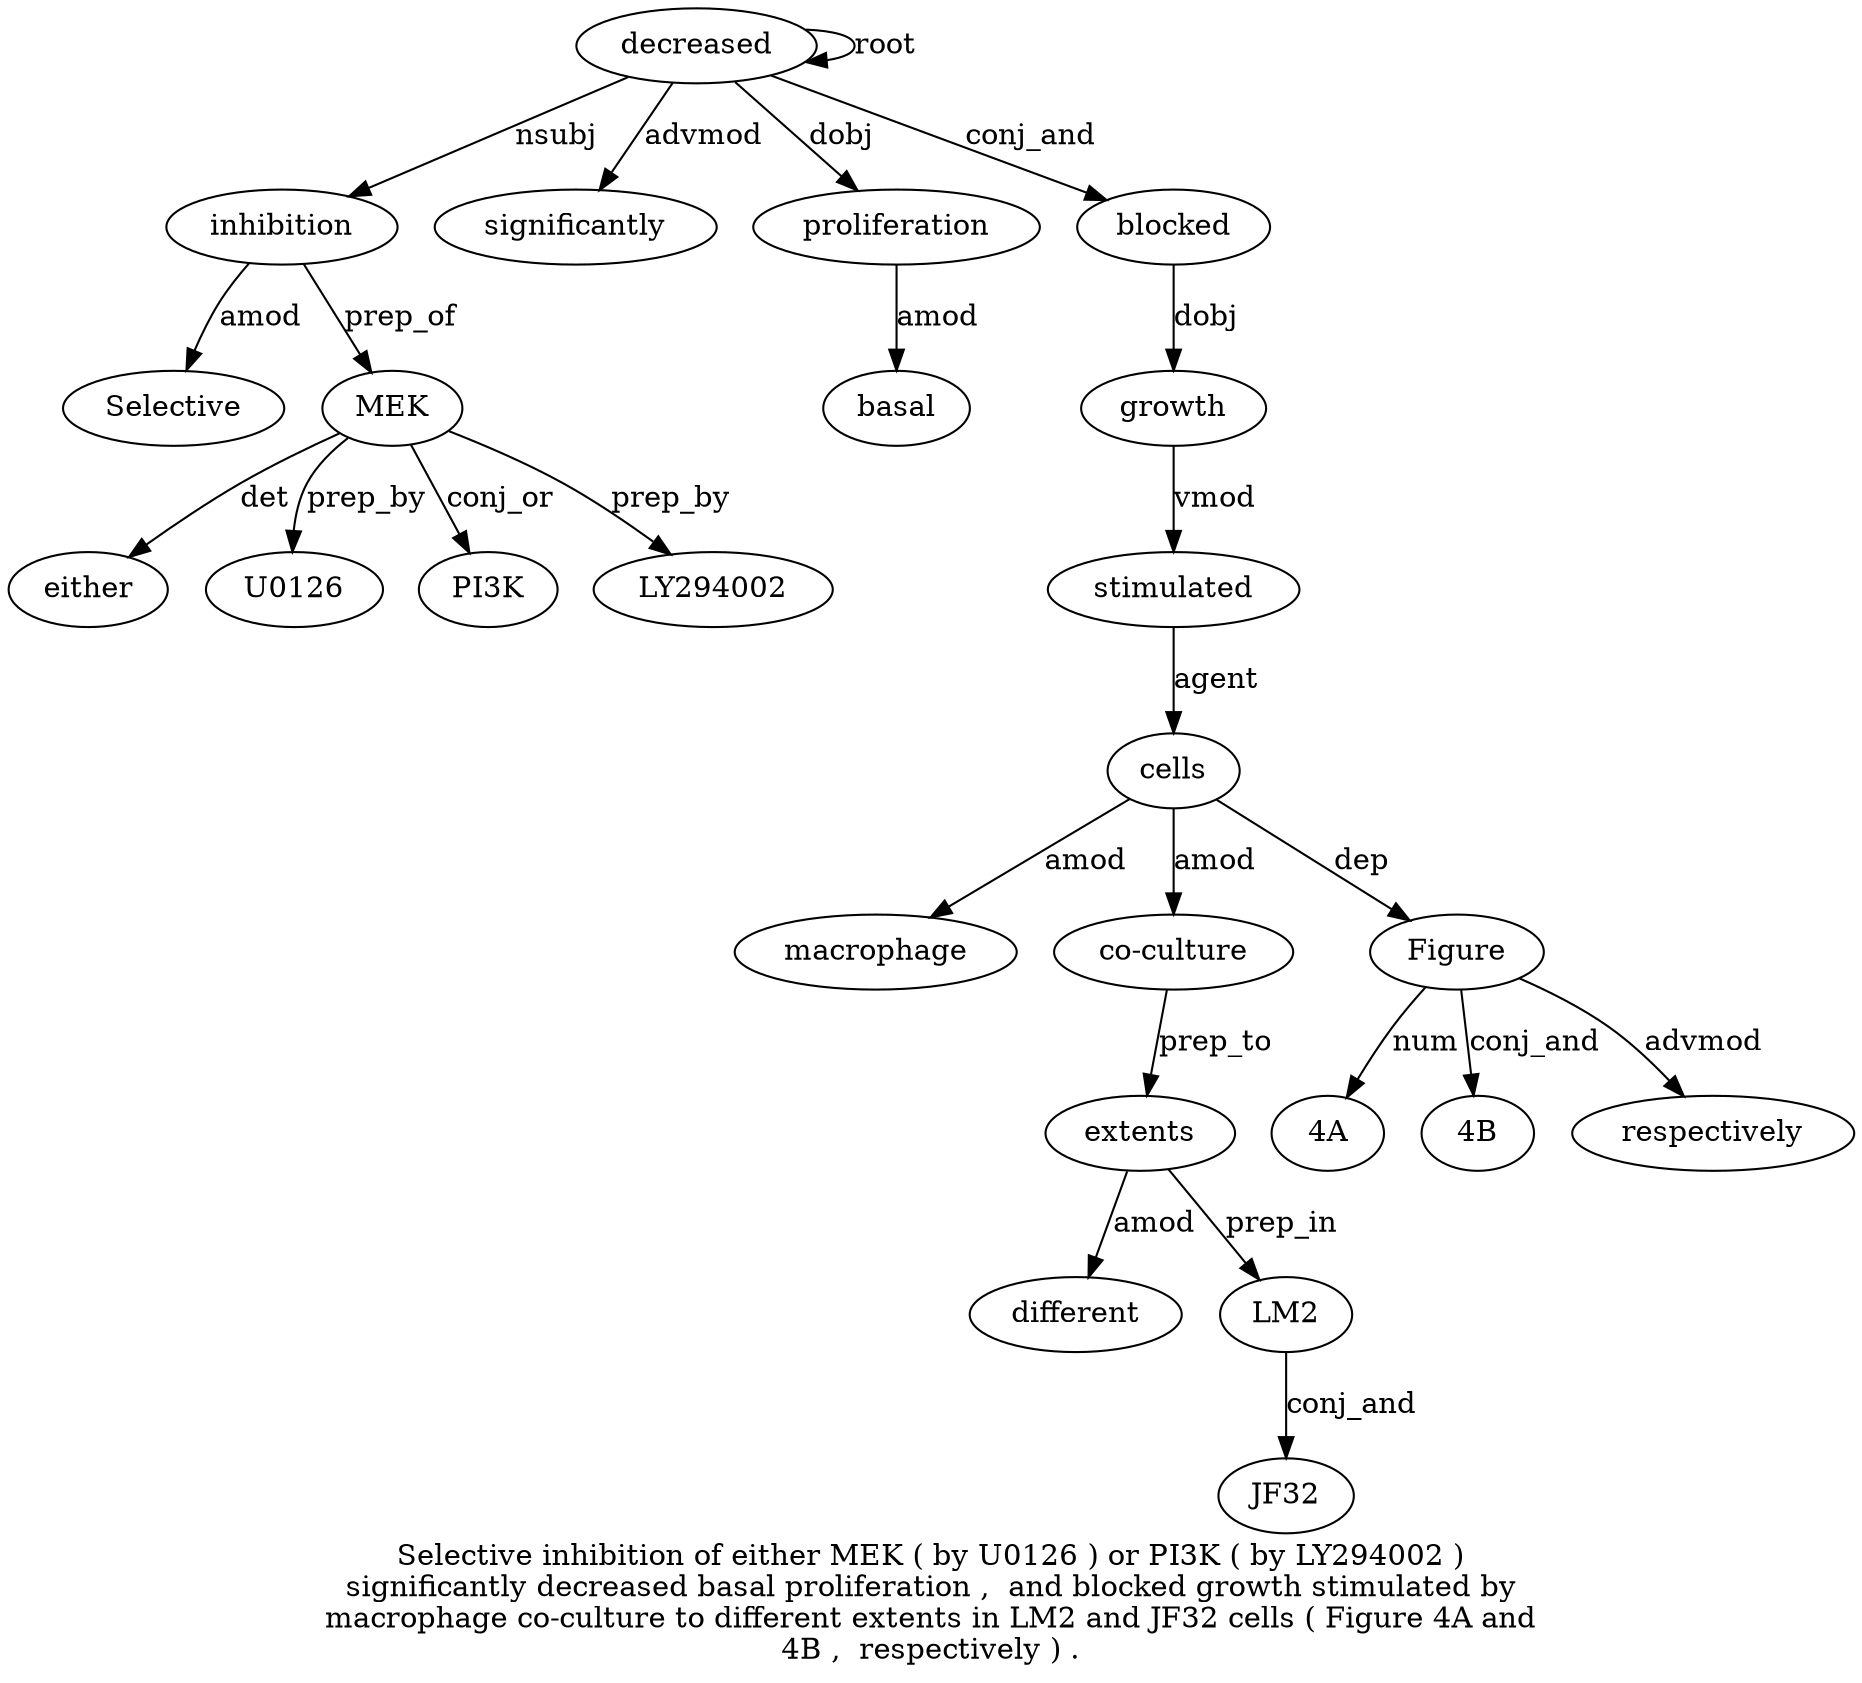 digraph "Selective inhibition of either MEK ( by U0126 ) or PI3K ( by LY294002 ) significantly decreased basal proliferation ,  and blocked growth stimulated by macrophage co-culture to different extents in LM2 and JF32 cells ( Figure 4A and 4B ,  respectively ) ." {
label="Selective inhibition of either MEK ( by U0126 ) or PI3K ( by LY294002 )
significantly decreased basal proliferation ,  and blocked growth stimulated by
macrophage co-culture to different extents in LM2 and JF32 cells ( Figure 4A and
4B ,  respectively ) .";
inhibition2 [style=filled, fillcolor=white, label=inhibition];
Selective1 [style=filled, fillcolor=white, label=Selective];
inhibition2 -> Selective1  [label=amod];
decreased17 [style=filled, fillcolor=white, label=decreased];
decreased17 -> inhibition2  [label=nsubj];
MEK5 [style=filled, fillcolor=white, label=MEK];
either4 [style=filled, fillcolor=white, label=either];
MEK5 -> either4  [label=det];
inhibition2 -> MEK5  [label=prep_of];
U01268 [style=filled, fillcolor=white, label=U0126];
MEK5 -> U01268  [label=prep_by];
PI3K11 [style=filled, fillcolor=white, label=PI3K];
MEK5 -> PI3K11  [label=conj_or];
LY2940021 [style=filled, fillcolor=white, label=LY294002];
MEK5 -> LY2940021  [label=prep_by];
significantly16 [style=filled, fillcolor=white, label=significantly];
decreased17 -> significantly16  [label=advmod];
decreased17 -> decreased17  [label=root];
proliferation19 [style=filled, fillcolor=white, label=proliferation];
basal18 [style=filled, fillcolor=white, label=basal];
proliferation19 -> basal18  [label=amod];
decreased17 -> proliferation19  [label=dobj];
blocked22 [style=filled, fillcolor=white, label=blocked];
decreased17 -> blocked22  [label=conj_and];
growth23 [style=filled, fillcolor=white, label=growth];
blocked22 -> growth23  [label=dobj];
stimulated24 [style=filled, fillcolor=white, label=stimulated];
growth23 -> stimulated24  [label=vmod];
cells35 [style=filled, fillcolor=white, label=cells];
macrophage26 [style=filled, fillcolor=white, label=macrophage];
cells35 -> macrophage26  [label=amod];
"co-culture27" [style=filled, fillcolor=white, label="co-culture"];
cells35 -> "co-culture27"  [label=amod];
extents30 [style=filled, fillcolor=white, label=extents];
different29 [style=filled, fillcolor=white, label=different];
extents30 -> different29  [label=amod];
"co-culture27" -> extents30  [label=prep_to];
LM23 [style=filled, fillcolor=white, label=LM2];
extents30 -> LM23  [label=prep_in];
JF3234 [style=filled, fillcolor=white, label=JF32];
LM23 -> JF3234  [label=conj_and];
stimulated24 -> cells35  [label=agent];
Figure37 [style=filled, fillcolor=white, label=Figure];
cells35 -> Figure37  [label=dep];
"4A38" [style=filled, fillcolor=white, label="4A"];
Figure37 -> "4A38"  [label=num];
"4B40" [style=filled, fillcolor=white, label="4B"];
Figure37 -> "4B40"  [label=conj_and];
respectively42 [style=filled, fillcolor=white, label=respectively];
Figure37 -> respectively42  [label=advmod];
}
